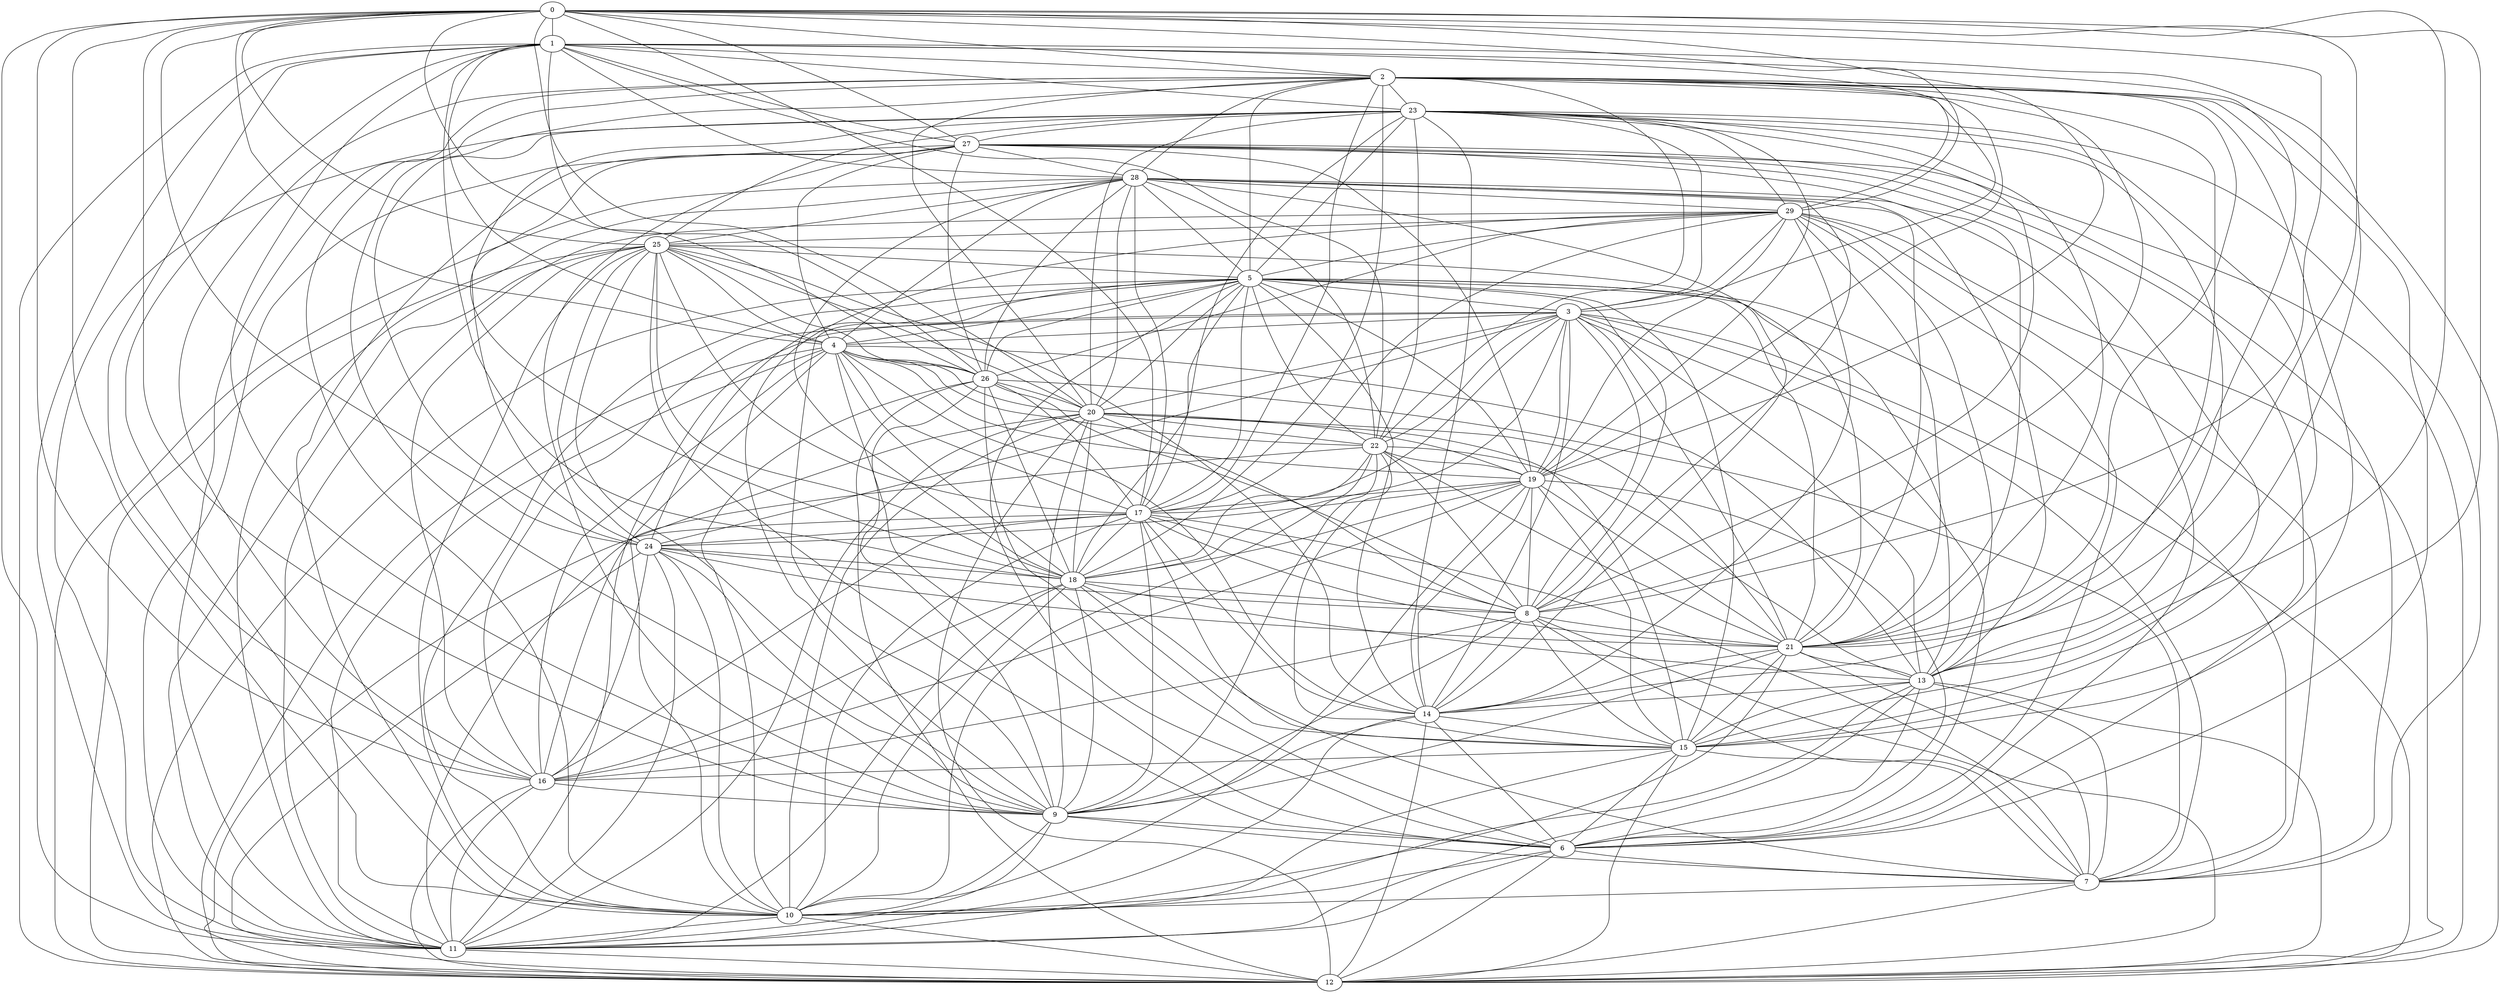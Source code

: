 graph {
0 ;
1 ;
2 ;
3 ;
4 ;
5 ;
6 ;
7 ;
8 ;
9 ;
10 ;
11 ;
12 ;
13 ;
14 ;
15 ;
16 ;
17 ;
18 ;
19 ;
20 ;
21 ;
22 ;
23 ;
24 ;
25 ;
26 ;
27 ;
28 ;
29 ;
0 -- 1 ;
1 -- 2 ;
2 -- 3 ;
3 -- 4 ;
4 -- 5 ;
5 -- 6 ;
6 -- 7 ;
7 -- 8 ;
8 -- 9 ;
9 -- 10 ;
10 -- 11 ;
11 -- 12 ;
12 -- 13 ;
13 -- 14 ;
14 -- 15 ;
15 -- 16 ;
16 -- 17 ;
17 -- 18 ;
18 -- 19 ;
19 -- 20 ;
20 -- 21 ;
21 -- 22 ;
22 -- 23 ;
23 -- 24 ;
24 -- 25 ;
25 -- 26 ;
26 -- 27 ;
27 -- 28 ;
28 -- 29 ;
0 -- 4 ;
0 -- 10 ;
0 -- 15 ;
0 -- 16 ;
0 -- 19 ;
0 -- 21 ;
0 -- 24 ;
0 -- 25 ;
0 -- 27 ;
1 -- 9 ;
1 -- 10 ;
1 -- 11 ;
1 -- 12 ;
1 -- 16 ;
1 -- 18 ;
1 -- 28 ;
2 -- 0 ;
2 -- 5 ;
2 -- 9 ;
2 -- 10 ;
2 -- 12 ;
2 -- 19 ;
2 -- 21 ;
2 -- 22 ;
2 -- 23 ;
3 -- 7 ;
3 -- 11 ;
3 -- 12 ;
3 -- 14 ;
3 -- 17 ;
3 -- 18 ;
3 -- 21 ;
3 -- 24 ;
3 -- 29 ;
4 -- 1 ;
4 -- 6 ;
4 -- 10 ;
4 -- 12 ;
4 -- 14 ;
4 -- 16 ;
4 -- 17 ;
4 -- 18 ;
4 -- 20 ;
4 -- 25 ;
4 -- 26 ;
4 -- 27 ;
4 -- 28 ;
5 -- 3 ;
5 -- 7 ;
5 -- 8 ;
5 -- 10 ;
5 -- 15 ;
5 -- 20 ;
5 -- 21 ;
5 -- 23 ;
5 -- 26 ;
5 -- 29 ;
6 -- 2 ;
6 -- 3 ;
6 -- 10 ;
6 -- 11 ;
6 -- 12 ;
6 -- 13 ;
6 -- 14 ;
6 -- 15 ;
6 -- 19 ;
6 -- 25 ;
6 -- 26 ;
6 -- 27 ;
6 -- 28 ;
6 -- 29 ;
7 -- 9 ;
7 -- 10 ;
7 -- 12 ;
7 -- 15 ;
7 -- 17 ;
7 -- 18 ;
7 -- 27 ;
8 -- 0 ;
8 -- 2 ;
8 -- 3 ;
8 -- 12 ;
8 -- 14 ;
8 -- 16 ;
8 -- 19 ;
8 -- 20 ;
8 -- 21 ;
8 -- 22 ;
8 -- 23 ;
8 -- 24 ;
8 -- 26 ;
9 -- 0 ;
9 -- 5 ;
9 -- 6 ;
9 -- 11 ;
9 -- 14 ;
9 -- 18 ;
9 -- 20 ;
9 -- 21 ;
9 -- 24 ;
9 -- 26 ;
9 -- 27 ;
10 -- 12 ;
10 -- 17 ;
10 -- 18 ;
10 -- 20 ;
10 -- 24 ;
10 -- 25 ;
10 -- 26 ;
11 -- 0 ;
11 -- 2 ;
11 -- 4 ;
11 -- 13 ;
11 -- 14 ;
11 -- 18 ;
11 -- 20 ;
11 -- 24 ;
11 -- 25 ;
11 -- 27 ;
12 -- 5 ;
12 -- 14 ;
12 -- 16 ;
12 -- 17 ;
12 -- 20 ;
12 -- 24 ;
12 -- 26 ;
12 -- 27 ;
12 -- 28 ;
13 -- 0 ;
13 -- 1 ;
13 -- 3 ;
13 -- 4 ;
13 -- 5 ;
13 -- 7 ;
13 -- 10 ;
13 -- 18 ;
13 -- 22 ;
13 -- 23 ;
14 -- 2 ;
14 -- 5 ;
14 -- 17 ;
14 -- 19 ;
14 -- 21 ;
14 -- 23 ;
14 -- 25 ;
14 -- 28 ;
14 -- 29 ;
15 -- 2 ;
15 -- 8 ;
15 -- 10 ;
15 -- 12 ;
15 -- 13 ;
15 -- 17 ;
15 -- 18 ;
15 -- 19 ;
15 -- 20 ;
15 -- 21 ;
15 -- 22 ;
15 -- 23 ;
15 -- 27 ;
16 -- 2 ;
16 -- 3 ;
16 -- 9 ;
16 -- 11 ;
16 -- 18 ;
16 -- 20 ;
16 -- 24 ;
16 -- 25 ;
17 -- 0 ;
17 -- 2 ;
17 -- 5 ;
17 -- 8 ;
17 -- 9 ;
17 -- 21 ;
17 -- 24 ;
17 -- 25 ;
17 -- 26 ;
18 -- 2 ;
18 -- 5 ;
18 -- 8 ;
18 -- 23 ;
18 -- 26 ;
19 -- 3 ;
19 -- 4 ;
19 -- 5 ;
19 -- 10 ;
19 -- 16 ;
19 -- 17 ;
19 -- 23 ;
19 -- 27 ;
20 -- 0 ;
20 -- 2 ;
20 -- 3 ;
20 -- 18 ;
20 -- 22 ;
20 -- 25 ;
20 -- 28 ;
21 -- 1 ;
21 -- 7 ;
21 -- 11 ;
21 -- 13 ;
21 -- 19 ;
21 -- 23 ;
21 -- 24 ;
21 -- 25 ;
21 -- 27 ;
21 -- 28 ;
21 -- 29 ;
22 -- 1 ;
22 -- 3 ;
22 -- 4 ;
22 -- 5 ;
22 -- 9 ;
22 -- 10 ;
22 -- 11 ;
22 -- 18 ;
22 -- 19 ;
23 -- 1 ;
23 -- 3 ;
23 -- 7 ;
23 -- 11 ;
23 -- 17 ;
23 -- 20 ;
23 -- 27 ;
24 -- 5 ;
24 -- 18 ;
24 -- 19 ;
24 -- 27 ;
25 -- 5 ;
25 -- 9 ;
25 -- 12 ;
25 -- 18 ;
25 -- 23 ;
26 -- 0 ;
26 -- 1 ;
26 -- 7 ;
26 -- 20 ;
26 -- 28 ;
26 -- 29 ;
27 -- 1 ;
27 -- 10 ;
28 -- 2 ;
28 -- 5 ;
28 -- 8 ;
28 -- 11 ;
28 -- 13 ;
28 -- 17 ;
28 -- 18 ;
28 -- 22 ;
28 -- 25 ;
29 -- 0 ;
29 -- 1 ;
29 -- 7 ;
29 -- 9 ;
29 -- 11 ;
29 -- 12 ;
29 -- 13 ;
29 -- 17 ;
29 -- 19 ;
29 -- 23 ;
29 -- 25 ;
}
